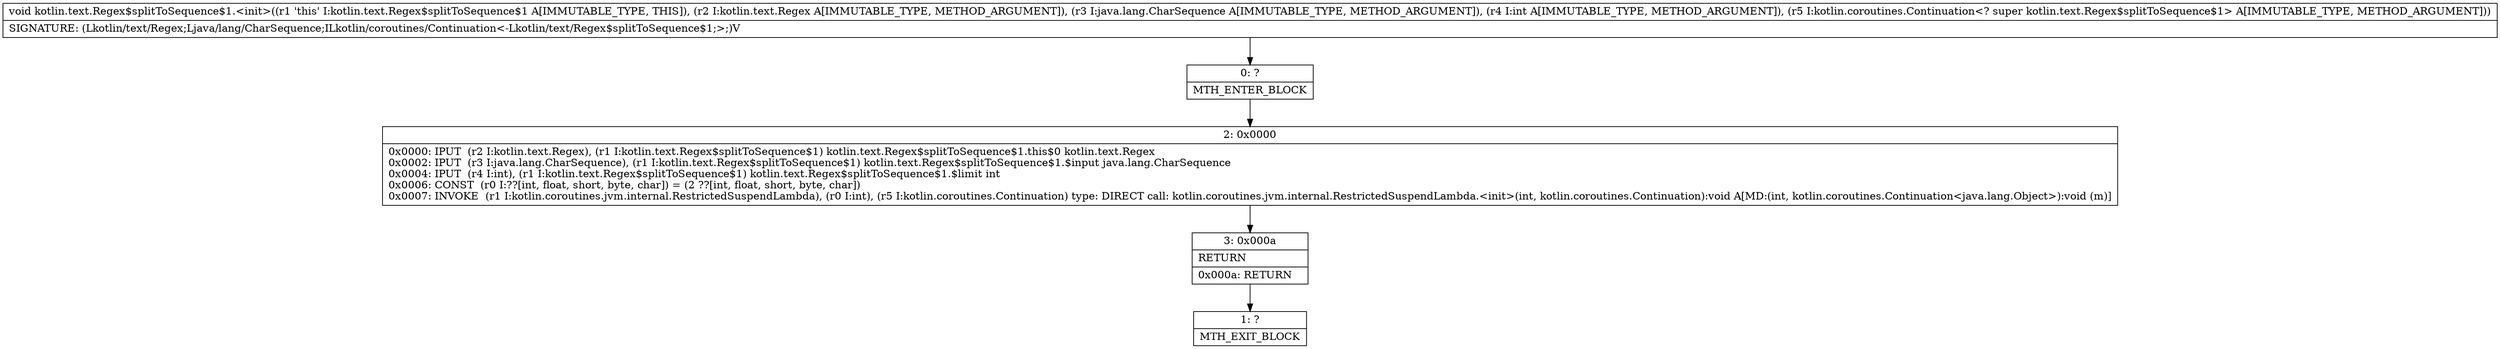 digraph "CFG forkotlin.text.Regex$splitToSequence$1.\<init\>(Lkotlin\/text\/Regex;Ljava\/lang\/CharSequence;ILkotlin\/coroutines\/Continuation;)V" {
Node_0 [shape=record,label="{0\:\ ?|MTH_ENTER_BLOCK\l}"];
Node_2 [shape=record,label="{2\:\ 0x0000|0x0000: IPUT  (r2 I:kotlin.text.Regex), (r1 I:kotlin.text.Regex$splitToSequence$1) kotlin.text.Regex$splitToSequence$1.this$0 kotlin.text.Regex \l0x0002: IPUT  (r3 I:java.lang.CharSequence), (r1 I:kotlin.text.Regex$splitToSequence$1) kotlin.text.Regex$splitToSequence$1.$input java.lang.CharSequence \l0x0004: IPUT  (r4 I:int), (r1 I:kotlin.text.Regex$splitToSequence$1) kotlin.text.Regex$splitToSequence$1.$limit int \l0x0006: CONST  (r0 I:??[int, float, short, byte, char]) = (2 ??[int, float, short, byte, char]) \l0x0007: INVOKE  (r1 I:kotlin.coroutines.jvm.internal.RestrictedSuspendLambda), (r0 I:int), (r5 I:kotlin.coroutines.Continuation) type: DIRECT call: kotlin.coroutines.jvm.internal.RestrictedSuspendLambda.\<init\>(int, kotlin.coroutines.Continuation):void A[MD:(int, kotlin.coroutines.Continuation\<java.lang.Object\>):void (m)]\l}"];
Node_3 [shape=record,label="{3\:\ 0x000a|RETURN\l|0x000a: RETURN   \l}"];
Node_1 [shape=record,label="{1\:\ ?|MTH_EXIT_BLOCK\l}"];
MethodNode[shape=record,label="{void kotlin.text.Regex$splitToSequence$1.\<init\>((r1 'this' I:kotlin.text.Regex$splitToSequence$1 A[IMMUTABLE_TYPE, THIS]), (r2 I:kotlin.text.Regex A[IMMUTABLE_TYPE, METHOD_ARGUMENT]), (r3 I:java.lang.CharSequence A[IMMUTABLE_TYPE, METHOD_ARGUMENT]), (r4 I:int A[IMMUTABLE_TYPE, METHOD_ARGUMENT]), (r5 I:kotlin.coroutines.Continuation\<? super kotlin.text.Regex$splitToSequence$1\> A[IMMUTABLE_TYPE, METHOD_ARGUMENT]))  | SIGNATURE: (Lkotlin\/text\/Regex;Ljava\/lang\/CharSequence;ILkotlin\/coroutines\/Continuation\<\-Lkotlin\/text\/Regex$splitToSequence$1;\>;)V\l}"];
MethodNode -> Node_0;Node_0 -> Node_2;
Node_2 -> Node_3;
Node_3 -> Node_1;
}

